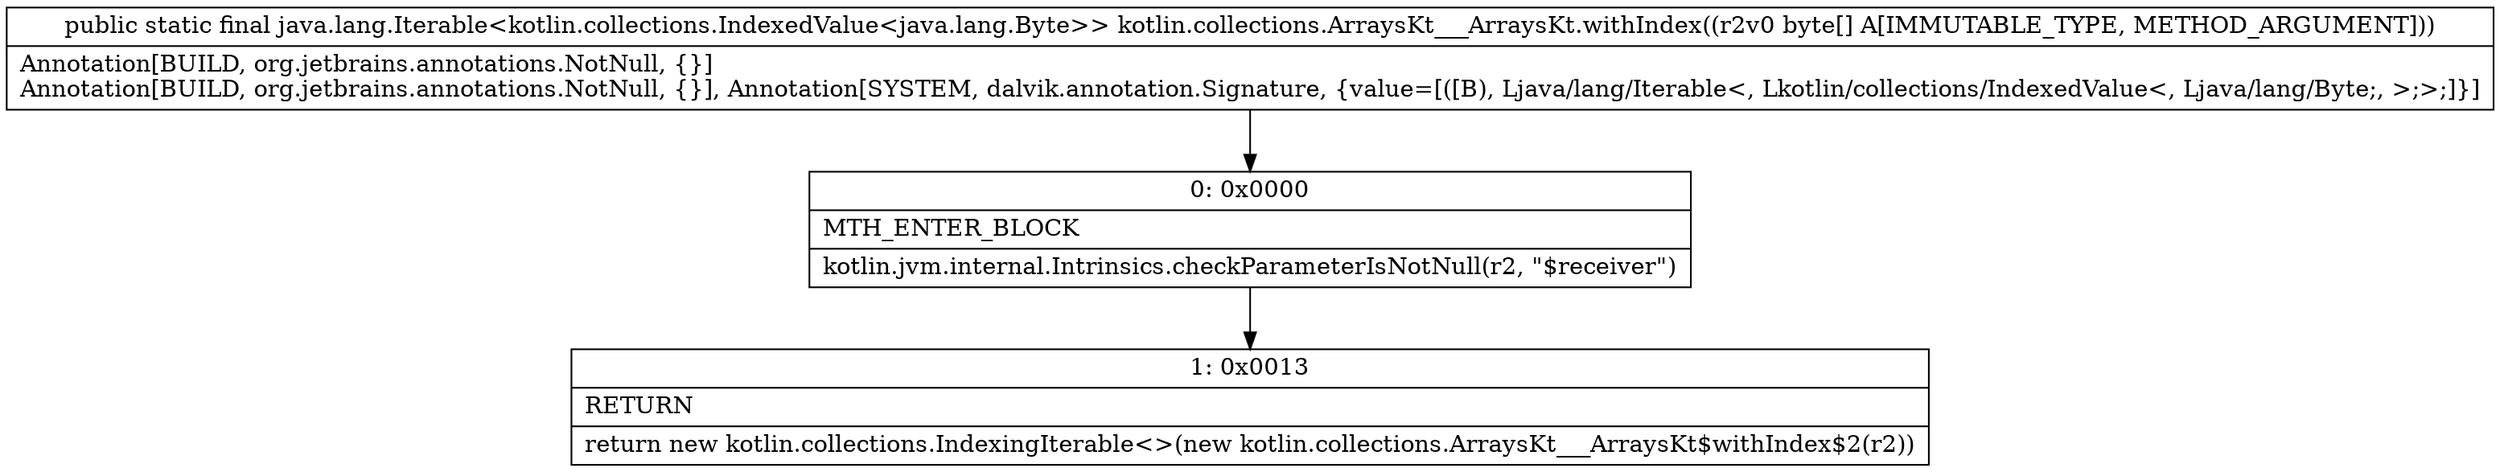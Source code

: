 digraph "CFG forkotlin.collections.ArraysKt___ArraysKt.withIndex([B)Ljava\/lang\/Iterable;" {
Node_0 [shape=record,label="{0\:\ 0x0000|MTH_ENTER_BLOCK\l|kotlin.jvm.internal.Intrinsics.checkParameterIsNotNull(r2, \"$receiver\")\l}"];
Node_1 [shape=record,label="{1\:\ 0x0013|RETURN\l|return new kotlin.collections.IndexingIterable\<\>(new kotlin.collections.ArraysKt___ArraysKt$withIndex$2(r2))\l}"];
MethodNode[shape=record,label="{public static final java.lang.Iterable\<kotlin.collections.IndexedValue\<java.lang.Byte\>\> kotlin.collections.ArraysKt___ArraysKt.withIndex((r2v0 byte[] A[IMMUTABLE_TYPE, METHOD_ARGUMENT]))  | Annotation[BUILD, org.jetbrains.annotations.NotNull, \{\}]\lAnnotation[BUILD, org.jetbrains.annotations.NotNull, \{\}], Annotation[SYSTEM, dalvik.annotation.Signature, \{value=[([B), Ljava\/lang\/Iterable\<, Lkotlin\/collections\/IndexedValue\<, Ljava\/lang\/Byte;, \>;\>;]\}]\l}"];
MethodNode -> Node_0;
Node_0 -> Node_1;
}


